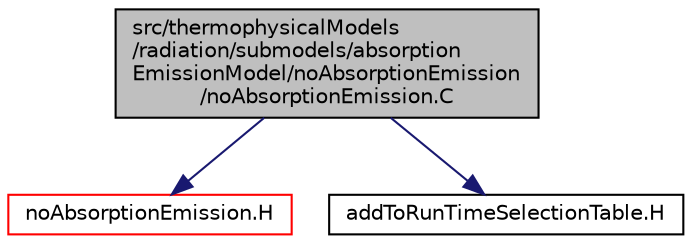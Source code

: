 digraph "src/thermophysicalModels/radiation/submodels/absorptionEmissionModel/noAbsorptionEmission/noAbsorptionEmission.C"
{
  bgcolor="transparent";
  edge [fontname="Helvetica",fontsize="10",labelfontname="Helvetica",labelfontsize="10"];
  node [fontname="Helvetica",fontsize="10",shape=record];
  Node0 [label="src/thermophysicalModels\l/radiation/submodels/absorption\lEmissionModel/noAbsorptionEmission\l/noAbsorptionEmission.C",height=0.2,width=0.4,color="black", fillcolor="grey75", style="filled", fontcolor="black"];
  Node0 -> Node1 [color="midnightblue",fontsize="10",style="solid",fontname="Helvetica"];
  Node1 [label="noAbsorptionEmission.H",height=0.2,width=0.4,color="red",URL="$a16490.html"];
  Node0 -> Node318 [color="midnightblue",fontsize="10",style="solid",fontname="Helvetica"];
  Node318 [label="addToRunTimeSelectionTable.H",height=0.2,width=0.4,color="black",URL="$a09989.html",tooltip="Macros for easy insertion into run-time selection tables. "];
}
